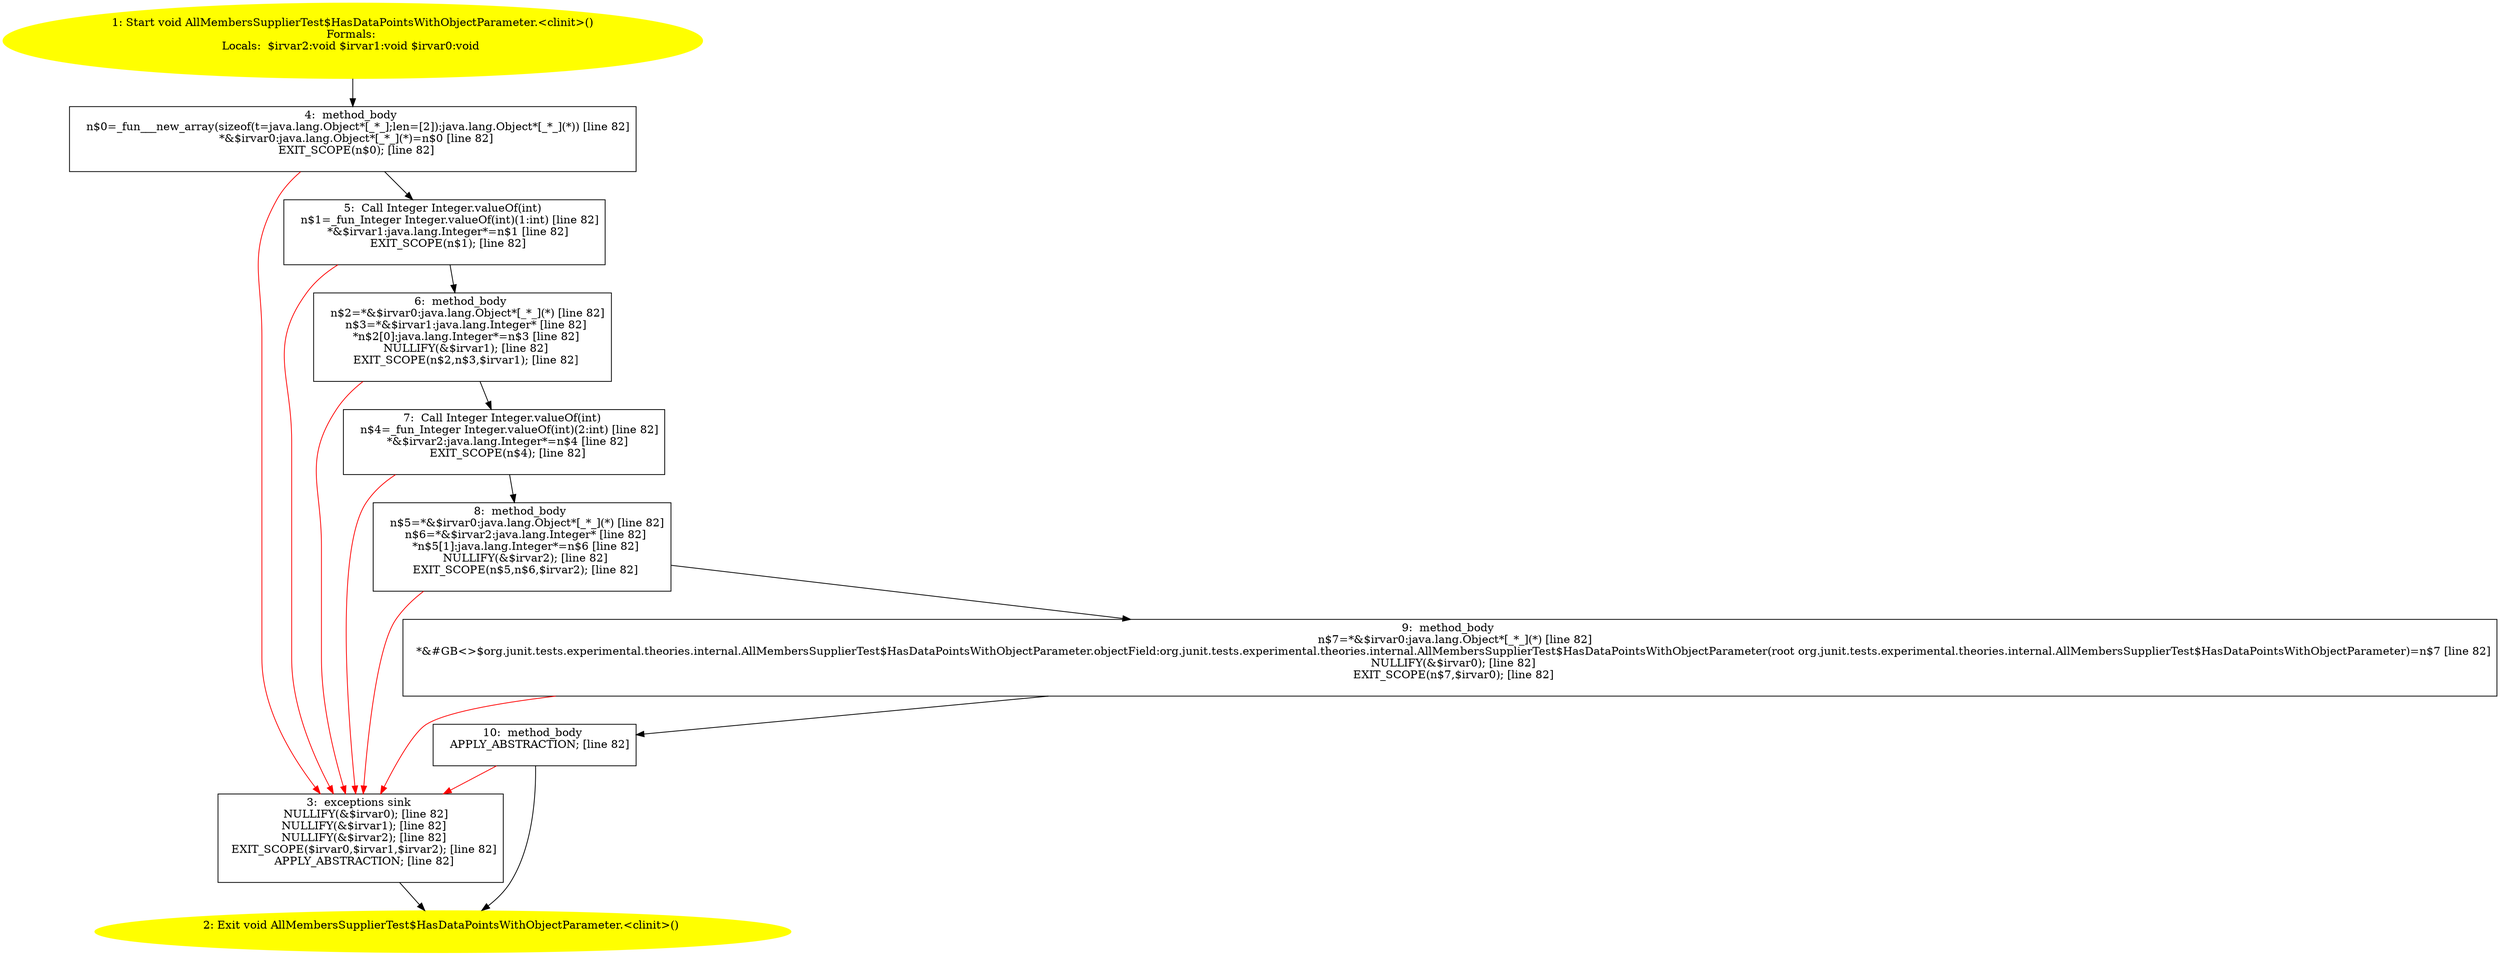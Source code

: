 /* @generated */
digraph cfg {
"org.junit.tests.experimental.theories.internal.AllMembersSupplierTest$HasDataPointsWithObjectParamet.8f1949bf12dd91b9ce71ea21ed5c0799_1" [label="1: Start void AllMembersSupplierTest$HasDataPointsWithObjectParameter.<clinit>()\nFormals: \nLocals:  $irvar2:void $irvar1:void $irvar0:void \n  " color=yellow style=filled]
	

	 "org.junit.tests.experimental.theories.internal.AllMembersSupplierTest$HasDataPointsWithObjectParamet.8f1949bf12dd91b9ce71ea21ed5c0799_1" -> "org.junit.tests.experimental.theories.internal.AllMembersSupplierTest$HasDataPointsWithObjectParamet.8f1949bf12dd91b9ce71ea21ed5c0799_4" ;
"org.junit.tests.experimental.theories.internal.AllMembersSupplierTest$HasDataPointsWithObjectParamet.8f1949bf12dd91b9ce71ea21ed5c0799_2" [label="2: Exit void AllMembersSupplierTest$HasDataPointsWithObjectParameter.<clinit>() \n  " color=yellow style=filled]
	

"org.junit.tests.experimental.theories.internal.AllMembersSupplierTest$HasDataPointsWithObjectParamet.8f1949bf12dd91b9ce71ea21ed5c0799_3" [label="3:  exceptions sink \n   NULLIFY(&$irvar0); [line 82]\n  NULLIFY(&$irvar1); [line 82]\n  NULLIFY(&$irvar2); [line 82]\n  EXIT_SCOPE($irvar0,$irvar1,$irvar2); [line 82]\n  APPLY_ABSTRACTION; [line 82]\n " shape="box"]
	

	 "org.junit.tests.experimental.theories.internal.AllMembersSupplierTest$HasDataPointsWithObjectParamet.8f1949bf12dd91b9ce71ea21ed5c0799_3" -> "org.junit.tests.experimental.theories.internal.AllMembersSupplierTest$HasDataPointsWithObjectParamet.8f1949bf12dd91b9ce71ea21ed5c0799_2" ;
"org.junit.tests.experimental.theories.internal.AllMembersSupplierTest$HasDataPointsWithObjectParamet.8f1949bf12dd91b9ce71ea21ed5c0799_4" [label="4:  method_body \n   n$0=_fun___new_array(sizeof(t=java.lang.Object*[_*_];len=[2]):java.lang.Object*[_*_](*)) [line 82]\n  *&$irvar0:java.lang.Object*[_*_](*)=n$0 [line 82]\n  EXIT_SCOPE(n$0); [line 82]\n " shape="box"]
	

	 "org.junit.tests.experimental.theories.internal.AllMembersSupplierTest$HasDataPointsWithObjectParamet.8f1949bf12dd91b9ce71ea21ed5c0799_4" -> "org.junit.tests.experimental.theories.internal.AllMembersSupplierTest$HasDataPointsWithObjectParamet.8f1949bf12dd91b9ce71ea21ed5c0799_5" ;
	 "org.junit.tests.experimental.theories.internal.AllMembersSupplierTest$HasDataPointsWithObjectParamet.8f1949bf12dd91b9ce71ea21ed5c0799_4" -> "org.junit.tests.experimental.theories.internal.AllMembersSupplierTest$HasDataPointsWithObjectParamet.8f1949bf12dd91b9ce71ea21ed5c0799_3" [color="red" ];
"org.junit.tests.experimental.theories.internal.AllMembersSupplierTest$HasDataPointsWithObjectParamet.8f1949bf12dd91b9ce71ea21ed5c0799_5" [label="5:  Call Integer Integer.valueOf(int) \n   n$1=_fun_Integer Integer.valueOf(int)(1:int) [line 82]\n  *&$irvar1:java.lang.Integer*=n$1 [line 82]\n  EXIT_SCOPE(n$1); [line 82]\n " shape="box"]
	

	 "org.junit.tests.experimental.theories.internal.AllMembersSupplierTest$HasDataPointsWithObjectParamet.8f1949bf12dd91b9ce71ea21ed5c0799_5" -> "org.junit.tests.experimental.theories.internal.AllMembersSupplierTest$HasDataPointsWithObjectParamet.8f1949bf12dd91b9ce71ea21ed5c0799_6" ;
	 "org.junit.tests.experimental.theories.internal.AllMembersSupplierTest$HasDataPointsWithObjectParamet.8f1949bf12dd91b9ce71ea21ed5c0799_5" -> "org.junit.tests.experimental.theories.internal.AllMembersSupplierTest$HasDataPointsWithObjectParamet.8f1949bf12dd91b9ce71ea21ed5c0799_3" [color="red" ];
"org.junit.tests.experimental.theories.internal.AllMembersSupplierTest$HasDataPointsWithObjectParamet.8f1949bf12dd91b9ce71ea21ed5c0799_6" [label="6:  method_body \n   n$2=*&$irvar0:java.lang.Object*[_*_](*) [line 82]\n  n$3=*&$irvar1:java.lang.Integer* [line 82]\n  *n$2[0]:java.lang.Integer*=n$3 [line 82]\n  NULLIFY(&$irvar1); [line 82]\n  EXIT_SCOPE(n$2,n$3,$irvar1); [line 82]\n " shape="box"]
	

	 "org.junit.tests.experimental.theories.internal.AllMembersSupplierTest$HasDataPointsWithObjectParamet.8f1949bf12dd91b9ce71ea21ed5c0799_6" -> "org.junit.tests.experimental.theories.internal.AllMembersSupplierTest$HasDataPointsWithObjectParamet.8f1949bf12dd91b9ce71ea21ed5c0799_7" ;
	 "org.junit.tests.experimental.theories.internal.AllMembersSupplierTest$HasDataPointsWithObjectParamet.8f1949bf12dd91b9ce71ea21ed5c0799_6" -> "org.junit.tests.experimental.theories.internal.AllMembersSupplierTest$HasDataPointsWithObjectParamet.8f1949bf12dd91b9ce71ea21ed5c0799_3" [color="red" ];
"org.junit.tests.experimental.theories.internal.AllMembersSupplierTest$HasDataPointsWithObjectParamet.8f1949bf12dd91b9ce71ea21ed5c0799_7" [label="7:  Call Integer Integer.valueOf(int) \n   n$4=_fun_Integer Integer.valueOf(int)(2:int) [line 82]\n  *&$irvar2:java.lang.Integer*=n$4 [line 82]\n  EXIT_SCOPE(n$4); [line 82]\n " shape="box"]
	

	 "org.junit.tests.experimental.theories.internal.AllMembersSupplierTest$HasDataPointsWithObjectParamet.8f1949bf12dd91b9ce71ea21ed5c0799_7" -> "org.junit.tests.experimental.theories.internal.AllMembersSupplierTest$HasDataPointsWithObjectParamet.8f1949bf12dd91b9ce71ea21ed5c0799_8" ;
	 "org.junit.tests.experimental.theories.internal.AllMembersSupplierTest$HasDataPointsWithObjectParamet.8f1949bf12dd91b9ce71ea21ed5c0799_7" -> "org.junit.tests.experimental.theories.internal.AllMembersSupplierTest$HasDataPointsWithObjectParamet.8f1949bf12dd91b9ce71ea21ed5c0799_3" [color="red" ];
"org.junit.tests.experimental.theories.internal.AllMembersSupplierTest$HasDataPointsWithObjectParamet.8f1949bf12dd91b9ce71ea21ed5c0799_8" [label="8:  method_body \n   n$5=*&$irvar0:java.lang.Object*[_*_](*) [line 82]\n  n$6=*&$irvar2:java.lang.Integer* [line 82]\n  *n$5[1]:java.lang.Integer*=n$6 [line 82]\n  NULLIFY(&$irvar2); [line 82]\n  EXIT_SCOPE(n$5,n$6,$irvar2); [line 82]\n " shape="box"]
	

	 "org.junit.tests.experimental.theories.internal.AllMembersSupplierTest$HasDataPointsWithObjectParamet.8f1949bf12dd91b9ce71ea21ed5c0799_8" -> "org.junit.tests.experimental.theories.internal.AllMembersSupplierTest$HasDataPointsWithObjectParamet.8f1949bf12dd91b9ce71ea21ed5c0799_9" ;
	 "org.junit.tests.experimental.theories.internal.AllMembersSupplierTest$HasDataPointsWithObjectParamet.8f1949bf12dd91b9ce71ea21ed5c0799_8" -> "org.junit.tests.experimental.theories.internal.AllMembersSupplierTest$HasDataPointsWithObjectParamet.8f1949bf12dd91b9ce71ea21ed5c0799_3" [color="red" ];
"org.junit.tests.experimental.theories.internal.AllMembersSupplierTest$HasDataPointsWithObjectParamet.8f1949bf12dd91b9ce71ea21ed5c0799_9" [label="9:  method_body \n   n$7=*&$irvar0:java.lang.Object*[_*_](*) [line 82]\n  *&#GB<>$org.junit.tests.experimental.theories.internal.AllMembersSupplierTest$HasDataPointsWithObjectParameter.objectField:org.junit.tests.experimental.theories.internal.AllMembersSupplierTest$HasDataPointsWithObjectParameter(root org.junit.tests.experimental.theories.internal.AllMembersSupplierTest$HasDataPointsWithObjectParameter)=n$7 [line 82]\n  NULLIFY(&$irvar0); [line 82]\n  EXIT_SCOPE(n$7,$irvar0); [line 82]\n " shape="box"]
	

	 "org.junit.tests.experimental.theories.internal.AllMembersSupplierTest$HasDataPointsWithObjectParamet.8f1949bf12dd91b9ce71ea21ed5c0799_9" -> "org.junit.tests.experimental.theories.internal.AllMembersSupplierTest$HasDataPointsWithObjectParamet.8f1949bf12dd91b9ce71ea21ed5c0799_10" ;
	 "org.junit.tests.experimental.theories.internal.AllMembersSupplierTest$HasDataPointsWithObjectParamet.8f1949bf12dd91b9ce71ea21ed5c0799_9" -> "org.junit.tests.experimental.theories.internal.AllMembersSupplierTest$HasDataPointsWithObjectParamet.8f1949bf12dd91b9ce71ea21ed5c0799_3" [color="red" ];
"org.junit.tests.experimental.theories.internal.AllMembersSupplierTest$HasDataPointsWithObjectParamet.8f1949bf12dd91b9ce71ea21ed5c0799_10" [label="10:  method_body \n   APPLY_ABSTRACTION; [line 82]\n " shape="box"]
	

	 "org.junit.tests.experimental.theories.internal.AllMembersSupplierTest$HasDataPointsWithObjectParamet.8f1949bf12dd91b9ce71ea21ed5c0799_10" -> "org.junit.tests.experimental.theories.internal.AllMembersSupplierTest$HasDataPointsWithObjectParamet.8f1949bf12dd91b9ce71ea21ed5c0799_2" ;
	 "org.junit.tests.experimental.theories.internal.AllMembersSupplierTest$HasDataPointsWithObjectParamet.8f1949bf12dd91b9ce71ea21ed5c0799_10" -> "org.junit.tests.experimental.theories.internal.AllMembersSupplierTest$HasDataPointsWithObjectParamet.8f1949bf12dd91b9ce71ea21ed5c0799_3" [color="red" ];
}

